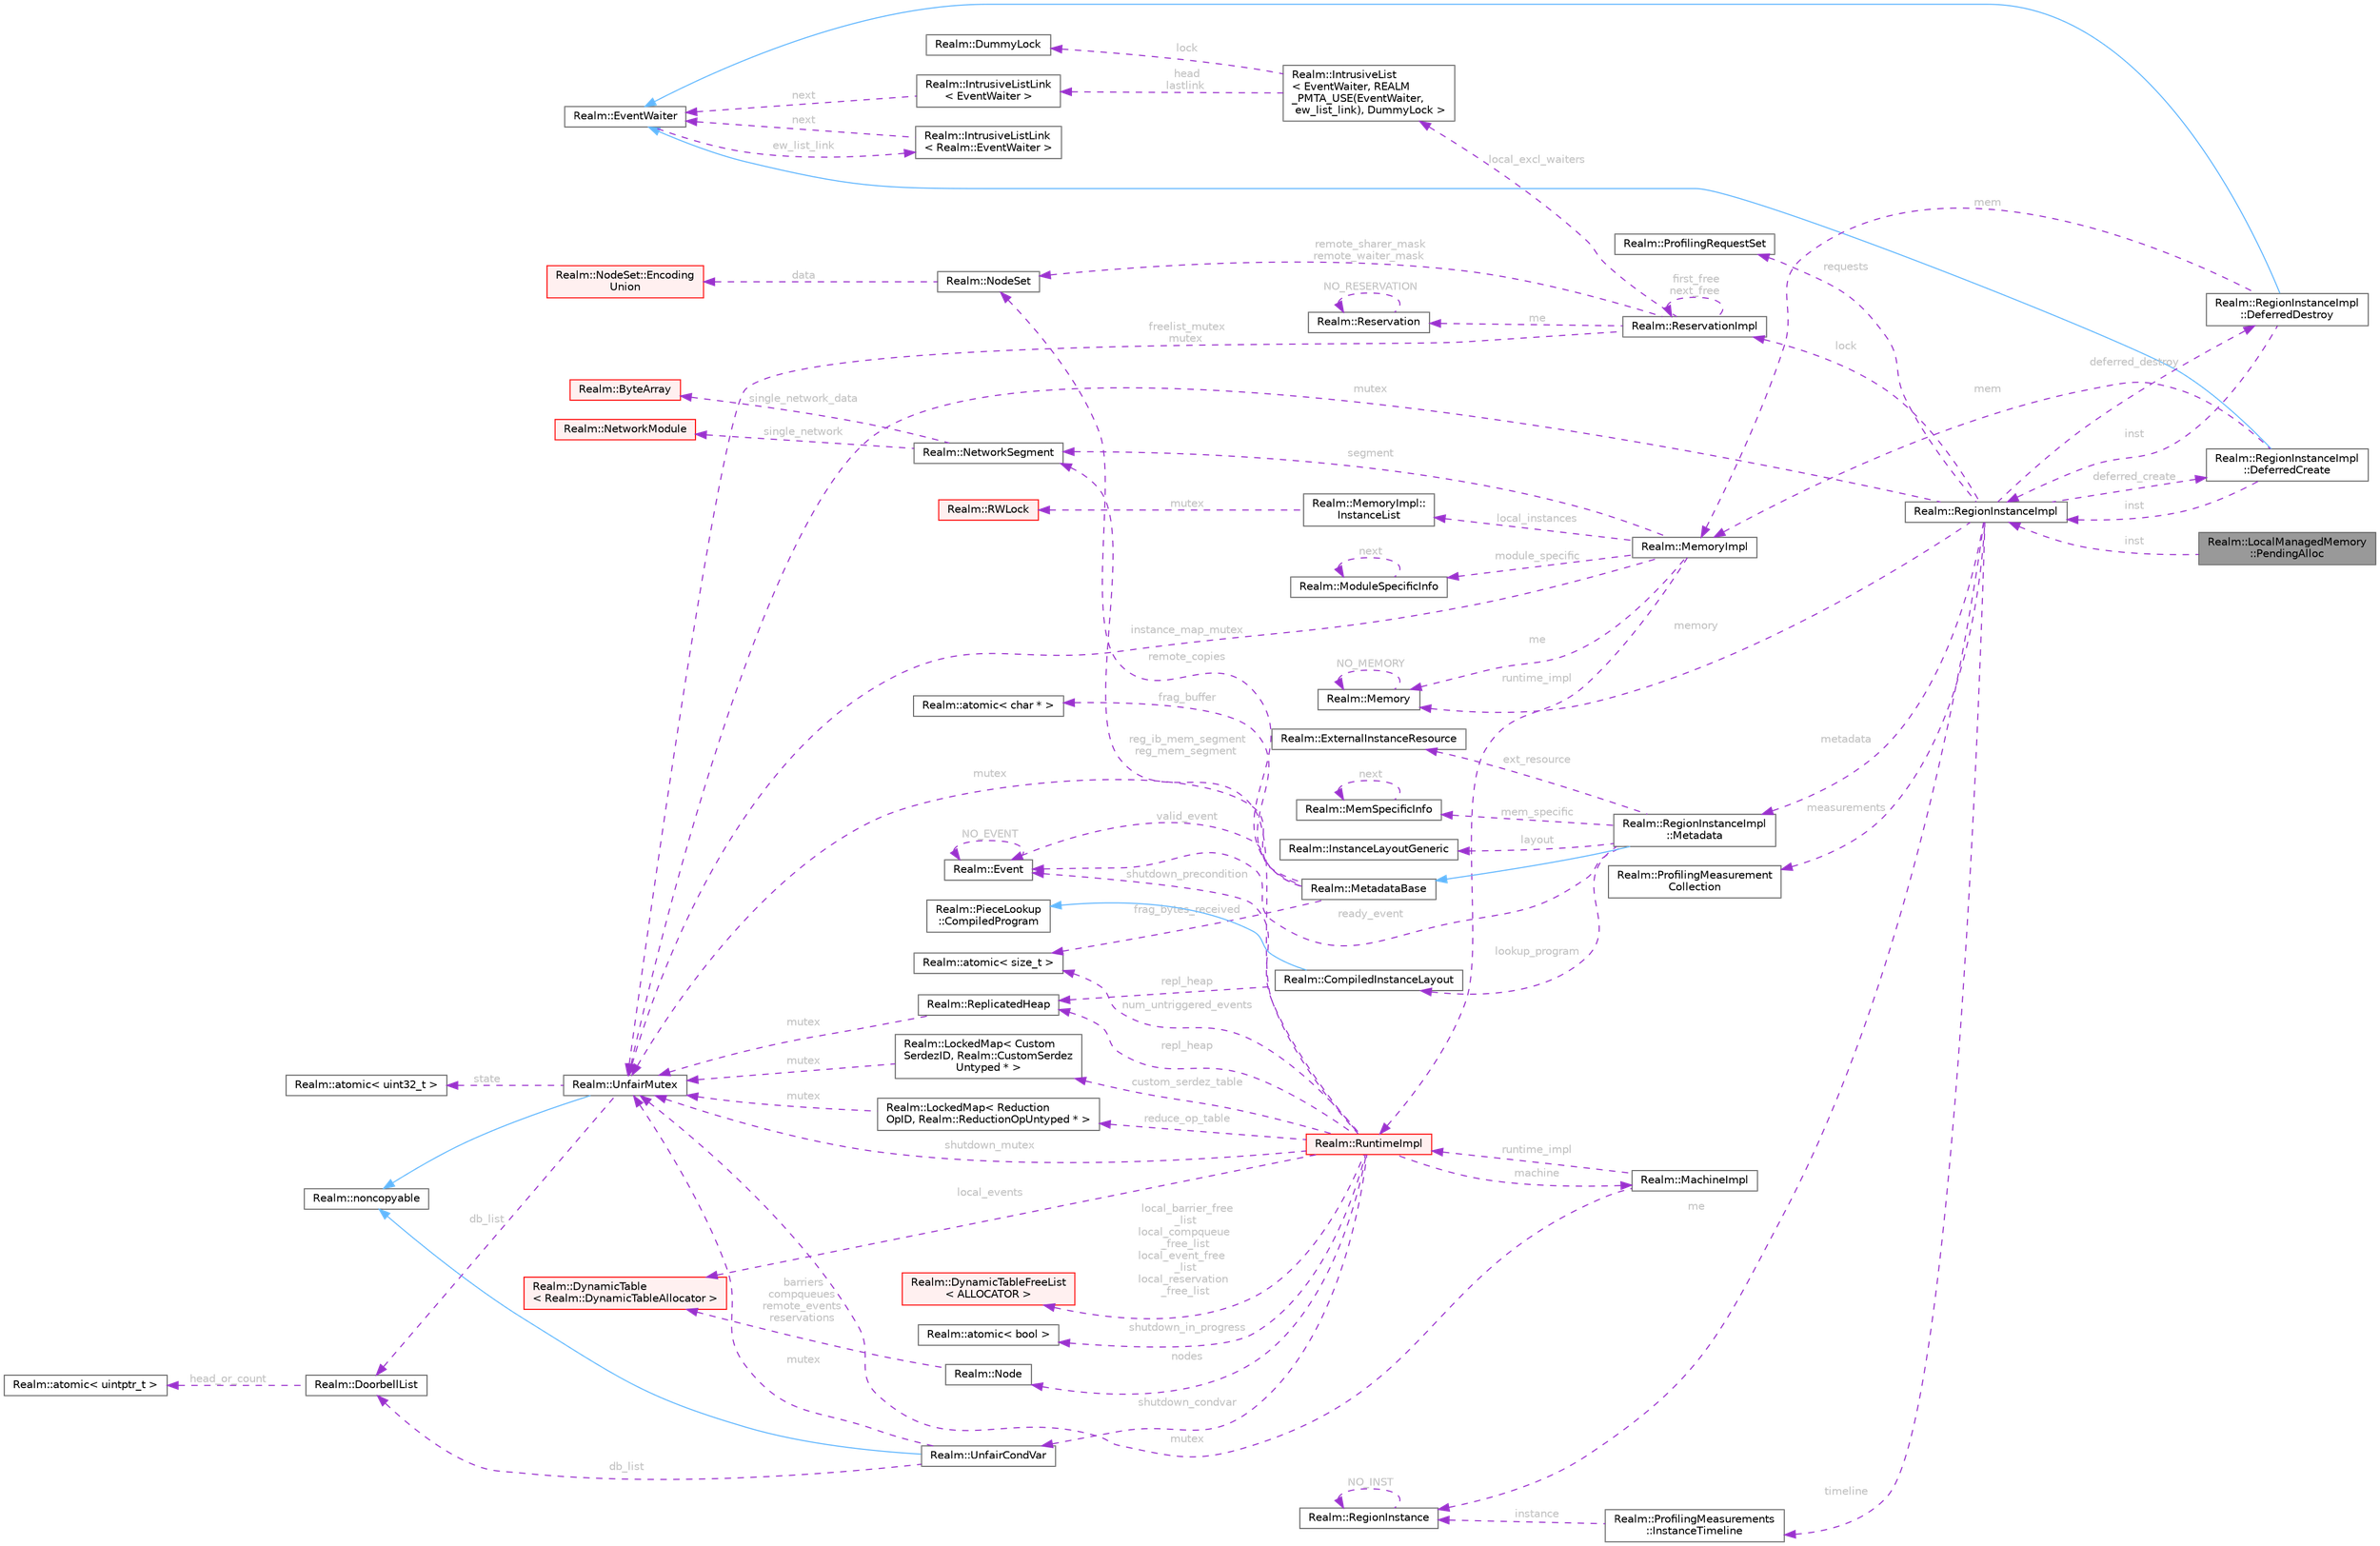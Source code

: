 digraph "Realm::LocalManagedMemory::PendingAlloc"
{
 // LATEX_PDF_SIZE
  bgcolor="transparent";
  edge [fontname=Helvetica,fontsize=10,labelfontname=Helvetica,labelfontsize=10];
  node [fontname=Helvetica,fontsize=10,shape=box,height=0.2,width=0.4];
  rankdir="LR";
  Node1 [id="Node000001",label="Realm::LocalManagedMemory\l::PendingAlloc",height=0.2,width=0.4,color="gray40", fillcolor="grey60", style="filled", fontcolor="black",tooltip=" "];
  Node2 -> Node1 [id="edge1_Node000001_Node000002",dir="back",color="darkorchid3",style="dashed",tooltip=" ",label=" inst",fontcolor="grey" ];
  Node2 [id="Node000002",label="Realm::RegionInstanceImpl",height=0.2,width=0.4,color="gray40", fillcolor="white", style="filled",URL="$classRealm_1_1RegionInstanceImpl.html",tooltip=" "];
  Node3 -> Node2 [id="edge2_Node000002_Node000003",dir="back",color="darkorchid3",style="dashed",tooltip=" ",label=" deferred_create",fontcolor="grey" ];
  Node3 [id="Node000003",label="Realm::RegionInstanceImpl\l::DeferredCreate",height=0.2,width=0.4,color="gray40", fillcolor="white", style="filled",URL="$classRealm_1_1RegionInstanceImpl_1_1DeferredCreate.html",tooltip=" "];
  Node4 -> Node3 [id="edge3_Node000003_Node000004",dir="back",color="steelblue1",style="solid",tooltip=" "];
  Node4 [id="Node000004",label="Realm::EventWaiter",height=0.2,width=0.4,color="gray40", fillcolor="white", style="filled",URL="$classRealm_1_1EventWaiter.html",tooltip=" "];
  Node5 -> Node4 [id="edge4_Node000004_Node000005",dir="back",color="darkorchid3",style="dashed",tooltip=" ",label=" ew_list_link",fontcolor="grey" ];
  Node5 [id="Node000005",label="Realm::IntrusiveListLink\l\< Realm::EventWaiter \>",height=0.2,width=0.4,color="gray40", fillcolor="white", style="filled",URL="$structRealm_1_1IntrusiveListLink.html",tooltip=" "];
  Node4 -> Node5 [id="edge5_Node000005_Node000004",dir="back",color="darkorchid3",style="dashed",tooltip=" ",label=" next",fontcolor="grey" ];
  Node2 -> Node3 [id="edge6_Node000003_Node000002",dir="back",color="darkorchid3",style="dashed",tooltip=" ",label=" inst",fontcolor="grey" ];
  Node6 -> Node3 [id="edge7_Node000003_Node000006",dir="back",color="darkorchid3",style="dashed",tooltip=" ",label=" mem",fontcolor="grey" ];
  Node6 [id="Node000006",label="Realm::MemoryImpl",height=0.2,width=0.4,color="gray40", fillcolor="white", style="filled",URL="$classRealm_1_1MemoryImpl.html",tooltip=" "];
  Node7 -> Node6 [id="edge8_Node000006_Node000007",dir="back",color="darkorchid3",style="dashed",tooltip=" ",label=" me",fontcolor="grey" ];
  Node7 [id="Node000007",label="Realm::Memory",height=0.2,width=0.4,color="gray40", fillcolor="white", style="filled",URL="$classRealm_1_1Memory.html",tooltip=" "];
  Node7 -> Node7 [id="edge9_Node000007_Node000007",dir="back",color="darkorchid3",style="dashed",tooltip=" ",label=" NO_MEMORY",fontcolor="grey" ];
  Node8 -> Node6 [id="edge10_Node000006_Node000008",dir="back",color="darkorchid3",style="dashed",tooltip=" ",label=" segment",fontcolor="grey" ];
  Node8 [id="Node000008",label="Realm::NetworkSegment",height=0.2,width=0.4,color="gray40", fillcolor="white", style="filled",URL="$classRealm_1_1NetworkSegment.html",tooltip=" "];
  Node9 -> Node8 [id="edge11_Node000008_Node000009",dir="back",color="darkorchid3",style="dashed",tooltip=" ",label=" single_network",fontcolor="grey" ];
  Node9 [id="Node000009",label="Realm::NetworkModule",height=0.2,width=0.4,color="red", fillcolor="#FFF0F0", style="filled",URL="$classRealm_1_1NetworkModule.html",tooltip=" "];
  Node11 -> Node8 [id="edge12_Node000008_Node000011",dir="back",color="darkorchid3",style="dashed",tooltip=" ",label=" single_network_data",fontcolor="grey" ];
  Node11 [id="Node000011",label="Realm::ByteArray",height=0.2,width=0.4,color="red", fillcolor="#FFF0F0", style="filled",URL="$classRealm_1_1ByteArray.html",tooltip=" "];
  Node13 -> Node6 [id="edge13_Node000006_Node000013",dir="back",color="darkorchid3",style="dashed",tooltip=" ",label=" module_specific",fontcolor="grey" ];
  Node13 [id="Node000013",label="Realm::ModuleSpecificInfo",height=0.2,width=0.4,color="gray40", fillcolor="white", style="filled",URL="$classRealm_1_1ModuleSpecificInfo.html",tooltip=" "];
  Node13 -> Node13 [id="edge14_Node000013_Node000013",dir="back",color="darkorchid3",style="dashed",tooltip=" ",label=" next",fontcolor="grey" ];
  Node14 -> Node6 [id="edge15_Node000006_Node000014",dir="back",color="darkorchid3",style="dashed",tooltip=" ",label=" instance_map_mutex",fontcolor="grey" ];
  Node14 [id="Node000014",label="Realm::UnfairMutex",height=0.2,width=0.4,color="gray40", fillcolor="white", style="filled",URL="$classRealm_1_1UnfairMutex.html",tooltip=" "];
  Node15 -> Node14 [id="edge16_Node000014_Node000015",dir="back",color="steelblue1",style="solid",tooltip=" "];
  Node15 [id="Node000015",label="Realm::noncopyable",height=0.2,width=0.4,color="gray40", fillcolor="white", style="filled",URL="$classRealm_1_1noncopyable.html",tooltip=" "];
  Node16 -> Node14 [id="edge17_Node000014_Node000016",dir="back",color="darkorchid3",style="dashed",tooltip=" ",label=" state",fontcolor="grey" ];
  Node16 [id="Node000016",label="Realm::atomic\< uint32_t \>",height=0.2,width=0.4,color="gray40", fillcolor="white", style="filled",URL="$classRealm_1_1atomic.html",tooltip=" "];
  Node17 -> Node14 [id="edge18_Node000014_Node000017",dir="back",color="darkorchid3",style="dashed",tooltip=" ",label=" db_list",fontcolor="grey" ];
  Node17 [id="Node000017",label="Realm::DoorbellList",height=0.2,width=0.4,color="gray40", fillcolor="white", style="filled",URL="$classRealm_1_1DoorbellList.html",tooltip=" "];
  Node18 -> Node17 [id="edge19_Node000017_Node000018",dir="back",color="darkorchid3",style="dashed",tooltip=" ",label=" head_or_count",fontcolor="grey" ];
  Node18 [id="Node000018",label="Realm::atomic\< uintptr_t \>",height=0.2,width=0.4,color="gray40", fillcolor="white", style="filled",URL="$classRealm_1_1atomic.html",tooltip=" "];
  Node19 -> Node6 [id="edge20_Node000006_Node000019",dir="back",color="darkorchid3",style="dashed",tooltip=" ",label=" local_instances",fontcolor="grey" ];
  Node19 [id="Node000019",label="Realm::MemoryImpl::\lInstanceList",height=0.2,width=0.4,color="gray40", fillcolor="white", style="filled",URL="$structRealm_1_1MemoryImpl_1_1InstanceList.html",tooltip=" "];
  Node20 -> Node19 [id="edge21_Node000019_Node000020",dir="back",color="darkorchid3",style="dashed",tooltip=" ",label=" mutex",fontcolor="grey" ];
  Node20 [id="Node000020",label="Realm::RWLock",height=0.2,width=0.4,color="red", fillcolor="#FFF0F0", style="filled",URL="$classRealm_1_1RWLock.html",tooltip=" "];
  Node23 -> Node6 [id="edge22_Node000006_Node000023",dir="back",color="darkorchid3",style="dashed",tooltip=" ",label=" runtime_impl",fontcolor="grey" ];
  Node23 [id="Node000023",label="Realm::RuntimeImpl",height=0.2,width=0.4,color="red", fillcolor="#FFF0F0", style="filled",URL="$classRealm_1_1RuntimeImpl.html",tooltip=" "];
  Node24 -> Node23 [id="edge23_Node000023_Node000024",dir="back",color="darkorchid3",style="dashed",tooltip=" ",label=" machine",fontcolor="grey" ];
  Node24 [id="Node000024",label="Realm::MachineImpl",height=0.2,width=0.4,color="gray40", fillcolor="white", style="filled",URL="$classRealm_1_1MachineImpl.html",tooltip=" "];
  Node14 -> Node24 [id="edge24_Node000024_Node000014",dir="back",color="darkorchid3",style="dashed",tooltip=" ",label=" mutex",fontcolor="grey" ];
  Node23 -> Node24 [id="edge25_Node000024_Node000023",dir="back",color="darkorchid3",style="dashed",tooltip=" ",label=" runtime_impl",fontcolor="grey" ];
  Node25 -> Node23 [id="edge26_Node000023_Node000025",dir="back",color="darkorchid3",style="dashed",tooltip=" ",label=" reduce_op_table",fontcolor="grey" ];
  Node25 [id="Node000025",label="Realm::LockedMap\< Reduction\lOpID, Realm::ReductionOpUntyped * \>",height=0.2,width=0.4,color="gray40", fillcolor="white", style="filled",URL="$classRealm_1_1LockedMap.html",tooltip=" "];
  Node14 -> Node25 [id="edge27_Node000025_Node000014",dir="back",color="darkorchid3",style="dashed",tooltip=" ",label=" mutex",fontcolor="grey" ];
  Node26 -> Node23 [id="edge28_Node000023_Node000026",dir="back",color="darkorchid3",style="dashed",tooltip=" ",label=" custom_serdez_table",fontcolor="grey" ];
  Node26 [id="Node000026",label="Realm::LockedMap\< Custom\lSerdezID, Realm::CustomSerdez\lUntyped * \>",height=0.2,width=0.4,color="gray40", fillcolor="white", style="filled",URL="$classRealm_1_1LockedMap.html",tooltip=" "];
  Node14 -> Node26 [id="edge29_Node000026_Node000014",dir="back",color="darkorchid3",style="dashed",tooltip=" ",label=" mutex",fontcolor="grey" ];
  Node27 -> Node23 [id="edge30_Node000023_Node000027",dir="back",color="darkorchid3",style="dashed",tooltip=" ",label=" num_untriggered_events",fontcolor="grey" ];
  Node27 [id="Node000027",label="Realm::atomic\< size_t \>",height=0.2,width=0.4,color="gray40", fillcolor="white", style="filled",URL="$classRealm_1_1atomic.html",tooltip=" "];
  Node28 -> Node23 [id="edge31_Node000023_Node000028",dir="back",color="darkorchid3",style="dashed",tooltip=" ",label=" nodes",fontcolor="grey" ];
  Node28 [id="Node000028",label="Realm::Node",height=0.2,width=0.4,color="gray40", fillcolor="white", style="filled",URL="$structRealm_1_1Node.html",tooltip=" "];
  Node29 -> Node28 [id="edge32_Node000028_Node000029",dir="back",color="darkorchid3",style="dashed",tooltip=" ",label=" barriers\ncompqueues\nremote_events\nreservations",fontcolor="grey" ];
  Node29 [id="Node000029",label="Realm::DynamicTable\l\< Realm::DynamicTableAllocator \>",height=0.2,width=0.4,color="red", fillcolor="#FFF0F0", style="filled",URL="$classRealm_1_1DynamicTable.html",tooltip=" "];
  Node29 -> Node23 [id="edge33_Node000023_Node000029",dir="back",color="darkorchid3",style="dashed",tooltip=" ",label=" local_events",fontcolor="grey" ];
  Node32 -> Node23 [id="edge34_Node000023_Node000032",dir="back",color="darkorchid3",style="dashed",tooltip=" ",label=" local_barrier_free\l_list\nlocal_compqueue\l_free_list\nlocal_event_free\l_list\nlocal_reservation\l_free_list",fontcolor="grey" ];
  Node32 [id="Node000032",label="Realm::DynamicTableFreeList\l\< ALLOCATOR \>",height=0.2,width=0.4,color="red", fillcolor="#FFF0F0", style="filled",URL="$classRealm_1_1DynamicTableFreeList.html",tooltip=" "];
  Node14 -> Node23 [id="edge35_Node000023_Node000014",dir="back",color="darkorchid3",style="dashed",tooltip=" ",label=" shutdown_mutex",fontcolor="grey" ];
  Node34 -> Node23 [id="edge36_Node000023_Node000034",dir="back",color="darkorchid3",style="dashed",tooltip=" ",label=" shutdown_condvar",fontcolor="grey" ];
  Node34 [id="Node000034",label="Realm::UnfairCondVar",height=0.2,width=0.4,color="gray40", fillcolor="white", style="filled",URL="$classRealm_1_1UnfairCondVar.html",tooltip=" "];
  Node15 -> Node34 [id="edge37_Node000034_Node000015",dir="back",color="steelblue1",style="solid",tooltip=" "];
  Node14 -> Node34 [id="edge38_Node000034_Node000014",dir="back",color="darkorchid3",style="dashed",tooltip=" ",label=" mutex",fontcolor="grey" ];
  Node17 -> Node34 [id="edge39_Node000034_Node000017",dir="back",color="darkorchid3",style="dashed",tooltip=" ",label=" db_list",fontcolor="grey" ];
  Node35 -> Node23 [id="edge40_Node000023_Node000035",dir="back",color="darkorchid3",style="dashed",tooltip=" ",label=" shutdown_precondition",fontcolor="grey" ];
  Node35 [id="Node000035",label="Realm::Event",height=0.2,width=0.4,color="gray40", fillcolor="white", style="filled",URL="$classRealm_1_1Event.html",tooltip=" "];
  Node35 -> Node35 [id="edge41_Node000035_Node000035",dir="back",color="darkorchid3",style="dashed",tooltip=" ",label=" NO_EVENT",fontcolor="grey" ];
  Node36 -> Node23 [id="edge42_Node000023_Node000036",dir="back",color="darkorchid3",style="dashed",tooltip=" ",label=" shutdown_in_progress",fontcolor="grey" ];
  Node36 [id="Node000036",label="Realm::atomic\< bool \>",height=0.2,width=0.4,color="gray40", fillcolor="white", style="filled",URL="$classRealm_1_1atomic.html",tooltip=" "];
  Node61 -> Node23 [id="edge43_Node000023_Node000061",dir="back",color="darkorchid3",style="dashed",tooltip=" ",label=" repl_heap",fontcolor="grey" ];
  Node61 [id="Node000061",label="Realm::ReplicatedHeap",height=0.2,width=0.4,color="gray40", fillcolor="white", style="filled",URL="$classRealm_1_1ReplicatedHeap.html",tooltip=" "];
  Node14 -> Node61 [id="edge44_Node000061_Node000014",dir="back",color="darkorchid3",style="dashed",tooltip=" ",label=" mutex",fontcolor="grey" ];
  Node8 -> Node23 [id="edge45_Node000023_Node000008",dir="back",color="darkorchid3",style="dashed",tooltip=" ",label=" reg_ib_mem_segment\nreg_mem_segment",fontcolor="grey" ];
  Node64 -> Node2 [id="edge46_Node000002_Node000064",dir="back",color="darkorchid3",style="dashed",tooltip=" ",label=" deferred_destroy",fontcolor="grey" ];
  Node64 [id="Node000064",label="Realm::RegionInstanceImpl\l::DeferredDestroy",height=0.2,width=0.4,color="gray40", fillcolor="white", style="filled",URL="$classRealm_1_1RegionInstanceImpl_1_1DeferredDestroy.html",tooltip=" "];
  Node4 -> Node64 [id="edge47_Node000064_Node000004",dir="back",color="steelblue1",style="solid",tooltip=" "];
  Node2 -> Node64 [id="edge48_Node000064_Node000002",dir="back",color="darkorchid3",style="dashed",tooltip=" ",label=" inst",fontcolor="grey" ];
  Node6 -> Node64 [id="edge49_Node000064_Node000006",dir="back",color="darkorchid3",style="dashed",tooltip=" ",label=" mem",fontcolor="grey" ];
  Node65 -> Node2 [id="edge50_Node000002_Node000065",dir="back",color="darkorchid3",style="dashed",tooltip=" ",label=" me",fontcolor="grey" ];
  Node65 [id="Node000065",label="Realm::RegionInstance",height=0.2,width=0.4,color="gray40", fillcolor="white", style="filled",URL="$classRealm_1_1RegionInstance.html",tooltip=" "];
  Node65 -> Node65 [id="edge51_Node000065_Node000065",dir="back",color="darkorchid3",style="dashed",tooltip=" ",label=" NO_INST",fontcolor="grey" ];
  Node7 -> Node2 [id="edge52_Node000002_Node000007",dir="back",color="darkorchid3",style="dashed",tooltip=" ",label=" memory",fontcolor="grey" ];
  Node66 -> Node2 [id="edge53_Node000002_Node000066",dir="back",color="darkorchid3",style="dashed",tooltip=" ",label=" requests",fontcolor="grey" ];
  Node66 [id="Node000066",label="Realm::ProfilingRequestSet",height=0.2,width=0.4,color="gray40", fillcolor="white", style="filled",URL="$classRealm_1_1ProfilingRequestSet.html",tooltip=" "];
  Node67 -> Node2 [id="edge54_Node000002_Node000067",dir="back",color="darkorchid3",style="dashed",tooltip=" ",label=" measurements",fontcolor="grey" ];
  Node67 [id="Node000067",label="Realm::ProfilingMeasurement\lCollection",height=0.2,width=0.4,color="gray40", fillcolor="white", style="filled",URL="$classRealm_1_1ProfilingMeasurementCollection.html",tooltip=" "];
  Node68 -> Node2 [id="edge55_Node000002_Node000068",dir="back",color="darkorchid3",style="dashed",tooltip=" ",label=" timeline",fontcolor="grey" ];
  Node68 [id="Node000068",label="Realm::ProfilingMeasurements\l::InstanceTimeline",height=0.2,width=0.4,color="gray40", fillcolor="white", style="filled",URL="$structRealm_1_1ProfilingMeasurements_1_1InstanceTimeline.html",tooltip=" "];
  Node65 -> Node68 [id="edge56_Node000068_Node000065",dir="back",color="darkorchid3",style="dashed",tooltip=" ",label=" instance",fontcolor="grey" ];
  Node14 -> Node2 [id="edge57_Node000002_Node000014",dir="back",color="darkorchid3",style="dashed",tooltip=" ",label=" mutex",fontcolor="grey" ];
  Node69 -> Node2 [id="edge58_Node000002_Node000069",dir="back",color="darkorchid3",style="dashed",tooltip=" ",label=" metadata",fontcolor="grey" ];
  Node69 [id="Node000069",label="Realm::RegionInstanceImpl\l::Metadata",height=0.2,width=0.4,color="gray40", fillcolor="white", style="filled",URL="$classRealm_1_1RegionInstanceImpl_1_1Metadata.html",tooltip=" "];
  Node70 -> Node69 [id="edge59_Node000069_Node000070",dir="back",color="steelblue1",style="solid",tooltip=" "];
  Node70 [id="Node000070",label="Realm::MetadataBase",height=0.2,width=0.4,color="gray40", fillcolor="white", style="filled",URL="$classRealm_1_1MetadataBase.html",tooltip=" "];
  Node14 -> Node70 [id="edge60_Node000070_Node000014",dir="back",color="darkorchid3",style="dashed",tooltip=" ",label=" mutex",fontcolor="grey" ];
  Node35 -> Node70 [id="edge61_Node000070_Node000035",dir="back",color="darkorchid3",style="dashed",tooltip=" ",label=" valid_event",fontcolor="grey" ];
  Node71 -> Node70 [id="edge62_Node000070_Node000071",dir="back",color="darkorchid3",style="dashed",tooltip=" ",label=" remote_copies",fontcolor="grey" ];
  Node71 [id="Node000071",label="Realm::NodeSet",height=0.2,width=0.4,color="gray40", fillcolor="white", style="filled",URL="$classRealm_1_1NodeSet.html",tooltip=" "];
  Node72 -> Node71 [id="edge63_Node000071_Node000072",dir="back",color="darkorchid3",style="dashed",tooltip=" ",label=" data",fontcolor="grey" ];
  Node72 [id="Node000072",label="Realm::NodeSet::Encoding\lUnion",height=0.2,width=0.4,color="red", fillcolor="#FFF0F0", style="filled",URL="$unionRealm_1_1NodeSet_1_1EncodingUnion.html",tooltip=" "];
  Node74 -> Node70 [id="edge64_Node000070_Node000074",dir="back",color="darkorchid3",style="dashed",tooltip=" ",label=" frag_buffer",fontcolor="grey" ];
  Node74 [id="Node000074",label="Realm::atomic\< char * \>",height=0.2,width=0.4,color="gray40", fillcolor="white", style="filled",URL="$classRealm_1_1atomic.html",tooltip=" "];
  Node27 -> Node70 [id="edge65_Node000070_Node000027",dir="back",color="darkorchid3",style="dashed",tooltip=" ",label=" frag_bytes_received",fontcolor="grey" ];
  Node35 -> Node69 [id="edge66_Node000069_Node000035",dir="back",color="darkorchid3",style="dashed",tooltip=" ",label=" ready_event",fontcolor="grey" ];
  Node75 -> Node69 [id="edge67_Node000069_Node000075",dir="back",color="darkorchid3",style="dashed",tooltip=" ",label=" layout",fontcolor="grey" ];
  Node75 [id="Node000075",label="Realm::InstanceLayoutGeneric",height=0.2,width=0.4,color="gray40", fillcolor="white", style="filled",URL="$classRealm_1_1InstanceLayoutGeneric.html",tooltip=" "];
  Node76 -> Node69 [id="edge68_Node000069_Node000076",dir="back",color="darkorchid3",style="dashed",tooltip=" ",label=" ext_resource",fontcolor="grey" ];
  Node76 [id="Node000076",label="Realm::ExternalInstanceResource",height=0.2,width=0.4,color="gray40", fillcolor="white", style="filled",URL="$classRealm_1_1ExternalInstanceResource.html",tooltip=" "];
  Node77 -> Node69 [id="edge69_Node000069_Node000077",dir="back",color="darkorchid3",style="dashed",tooltip=" ",label=" mem_specific",fontcolor="grey" ];
  Node77 [id="Node000077",label="Realm::MemSpecificInfo",height=0.2,width=0.4,color="gray40", fillcolor="white", style="filled",URL="$classRealm_1_1MemSpecificInfo.html",tooltip=" "];
  Node77 -> Node77 [id="edge70_Node000077_Node000077",dir="back",color="darkorchid3",style="dashed",tooltip=" ",label=" next",fontcolor="grey" ];
  Node78 -> Node69 [id="edge71_Node000069_Node000078",dir="back",color="darkorchid3",style="dashed",tooltip=" ",label=" lookup_program",fontcolor="grey" ];
  Node78 [id="Node000078",label="Realm::CompiledInstanceLayout",height=0.2,width=0.4,color="gray40", fillcolor="white", style="filled",URL="$classRealm_1_1CompiledInstanceLayout.html",tooltip=" "];
  Node79 -> Node78 [id="edge72_Node000078_Node000079",dir="back",color="steelblue1",style="solid",tooltip=" "];
  Node79 [id="Node000079",label="Realm::PieceLookup\l::CompiledProgram",height=0.2,width=0.4,color="gray40", fillcolor="white", style="filled",URL="$classRealm_1_1PieceLookup_1_1CompiledProgram.html",tooltip=" "];
  Node61 -> Node78 [id="edge73_Node000078_Node000061",dir="back",color="darkorchid3",style="dashed",tooltip=" ",label=" repl_heap",fontcolor="grey" ];
  Node80 -> Node2 [id="edge74_Node000002_Node000080",dir="back",color="darkorchid3",style="dashed",tooltip=" ",label=" lock",fontcolor="grey" ];
  Node80 [id="Node000080",label="Realm::ReservationImpl",height=0.2,width=0.4,color="gray40", fillcolor="white", style="filled",URL="$classRealm_1_1ReservationImpl.html",tooltip=" "];
  Node81 -> Node80 [id="edge75_Node000080_Node000081",dir="back",color="darkorchid3",style="dashed",tooltip=" ",label=" me",fontcolor="grey" ];
  Node81 [id="Node000081",label="Realm::Reservation",height=0.2,width=0.4,color="gray40", fillcolor="white", style="filled",URL="$classRealm_1_1Reservation.html",tooltip=" "];
  Node81 -> Node81 [id="edge76_Node000081_Node000081",dir="back",color="darkorchid3",style="dashed",tooltip=" ",label=" NO_RESERVATION",fontcolor="grey" ];
  Node14 -> Node80 [id="edge77_Node000080_Node000014",dir="back",color="darkorchid3",style="dashed",tooltip=" ",label=" freelist_mutex\nmutex",fontcolor="grey" ];
  Node71 -> Node80 [id="edge78_Node000080_Node000071",dir="back",color="darkorchid3",style="dashed",tooltip=" ",label=" remote_sharer_mask\nremote_waiter_mask",fontcolor="grey" ];
  Node56 -> Node80 [id="edge79_Node000080_Node000056",dir="back",color="darkorchid3",style="dashed",tooltip=" ",label=" local_excl_waiters",fontcolor="grey" ];
  Node56 [id="Node000056",label="Realm::IntrusiveList\l\< EventWaiter, REALM\l_PMTA_USE(EventWaiter,\l ew_list_link), DummyLock \>",height=0.2,width=0.4,color="gray40", fillcolor="white", style="filled",URL="$classRealm_1_1IntrusiveList.html",tooltip=" "];
  Node57 -> Node56 [id="edge80_Node000056_Node000057",dir="back",color="darkorchid3",style="dashed",tooltip=" ",label=" lock",fontcolor="grey" ];
  Node57 [id="Node000057",label="Realm::DummyLock",height=0.2,width=0.4,color="gray40", fillcolor="white", style="filled",URL="$classRealm_1_1DummyLock.html",tooltip=" "];
  Node58 -> Node56 [id="edge81_Node000056_Node000058",dir="back",color="darkorchid3",style="dashed",tooltip=" ",label=" head\nlastlink",fontcolor="grey" ];
  Node58 [id="Node000058",label="Realm::IntrusiveListLink\l\< EventWaiter \>",height=0.2,width=0.4,color="gray40", fillcolor="white", style="filled",URL="$structRealm_1_1IntrusiveListLink.html",tooltip=" "];
  Node4 -> Node58 [id="edge82_Node000058_Node000004",dir="back",color="darkorchid3",style="dashed",tooltip=" ",label=" next",fontcolor="grey" ];
  Node80 -> Node80 [id="edge83_Node000080_Node000080",dir="back",color="darkorchid3",style="dashed",tooltip=" ",label=" first_free\nnext_free",fontcolor="grey" ];
}

